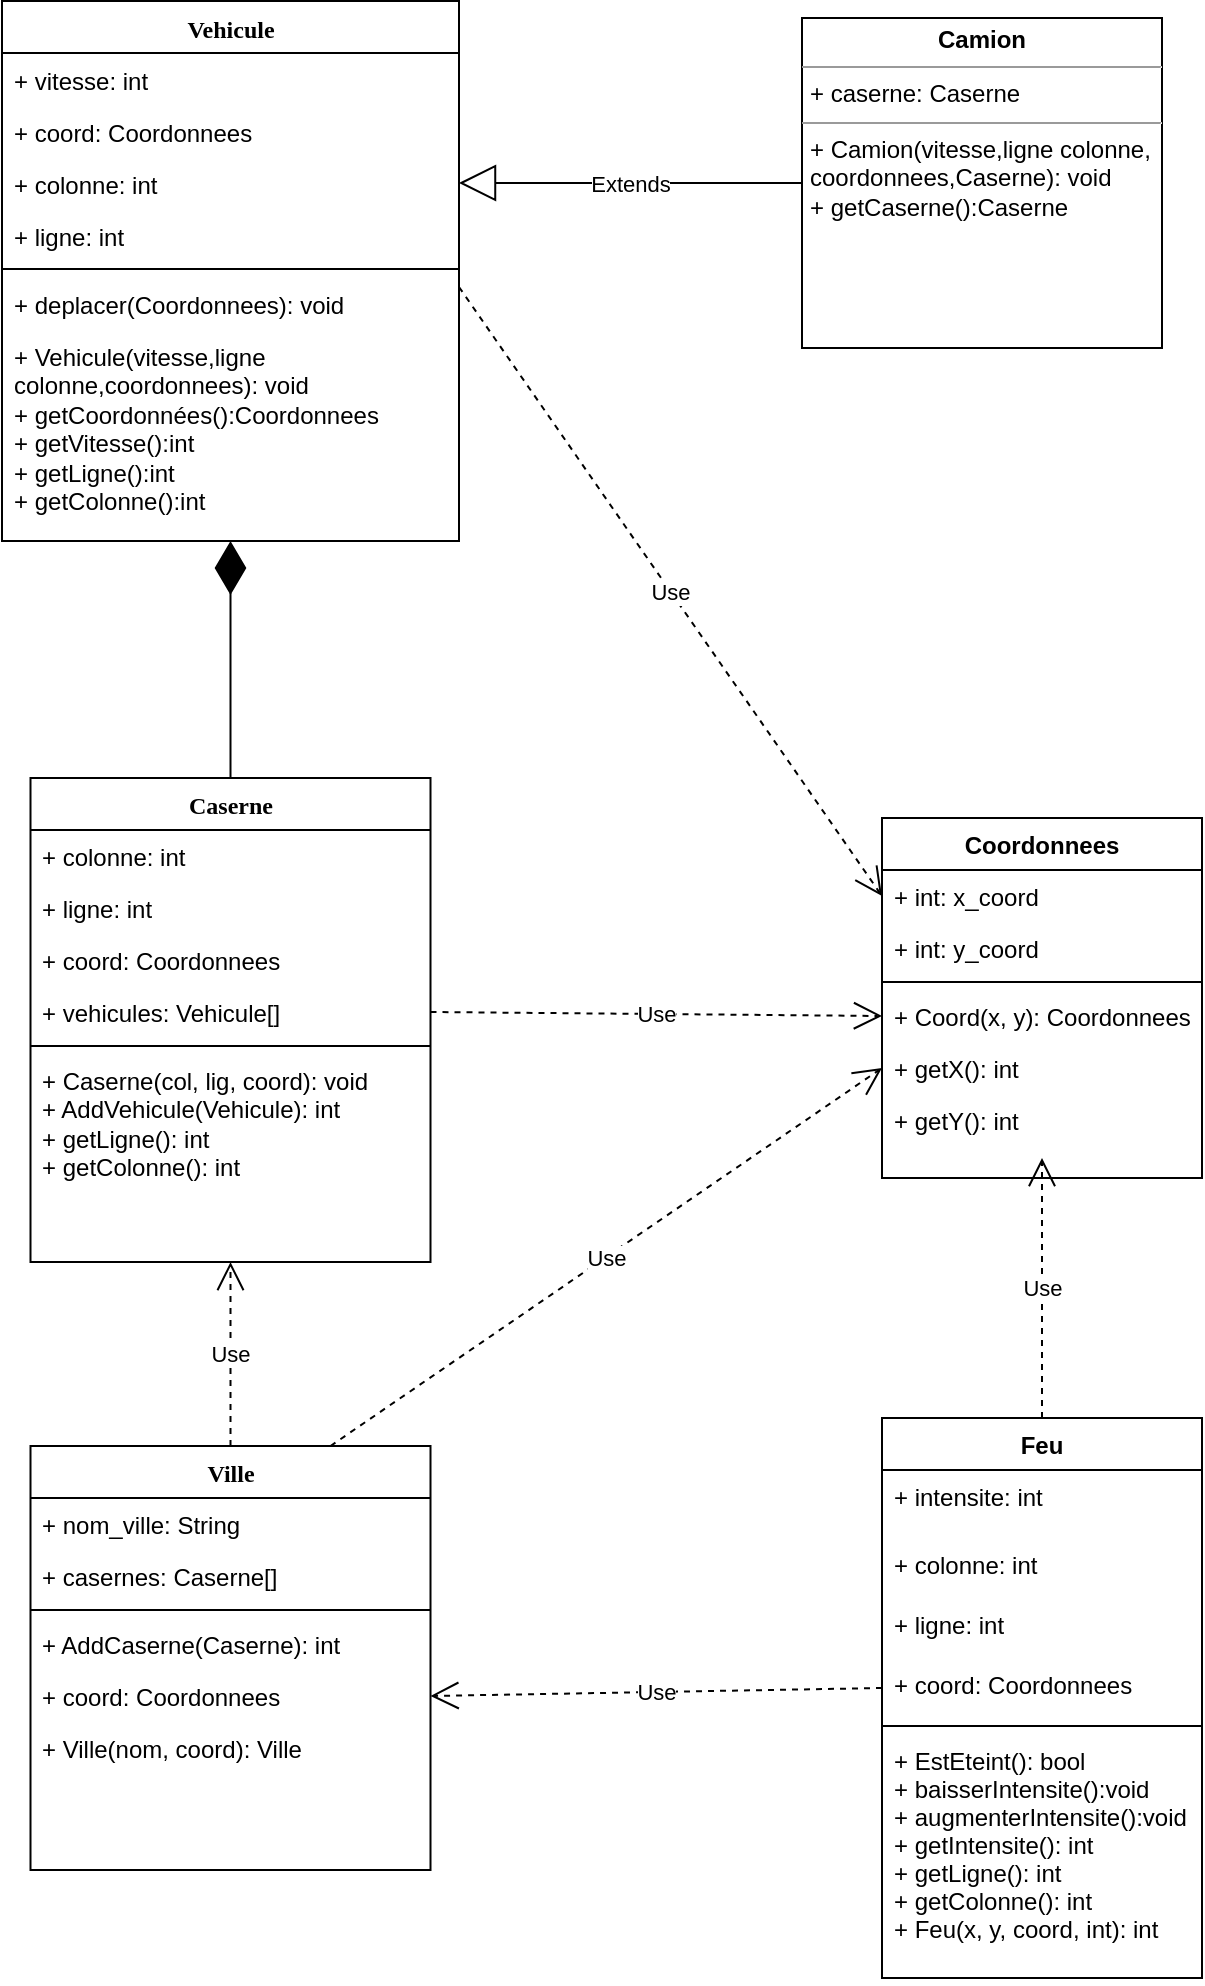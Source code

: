 <mxfile version="12.4.3" type="device" pages="1"><diagram name="Page-1" id="9f46799a-70d6-7492-0946-bef42562c5a5"><mxGraphModel dx="868" dy="1307" grid="1" gridSize="10" guides="1" tooltips="1" connect="1" arrows="1" fold="1" page="1" pageScale="1" pageWidth="1100" pageHeight="850" background="#ffffff" math="0" shadow="0"><root><mxCell id="0"/><mxCell id="1" parent="0"/><mxCell id="78961159f06e98e8-17" value="Caserne" style="swimlane;html=1;fontStyle=1;align=center;verticalAlign=top;childLayout=stackLayout;horizontal=1;startSize=26;horizontalStack=0;resizeParent=1;resizeLast=0;collapsible=1;marginBottom=0;swimlaneFillColor=#ffffff;rounded=0;shadow=0;comic=0;labelBackgroundColor=none;strokeWidth=1;fillColor=none;fontFamily=Verdana;fontSize=12" parent="1" vertex="1"><mxGeometry x="234.25" y="-450" width="200" height="242" as="geometry"/></mxCell><mxCell id="78961159f06e98e8-23" value="+ colonne: int" style="text;html=1;strokeColor=none;fillColor=none;align=left;verticalAlign=top;spacingLeft=4;spacingRight=4;whiteSpace=wrap;overflow=hidden;rotatable=0;points=[[0,0.5],[1,0.5]];portConstraint=eastwest;" parent="78961159f06e98e8-17" vertex="1"><mxGeometry y="26" width="200" height="26" as="geometry"/></mxCell><mxCell id="78961159f06e98e8-25" value="+ ligne: int" style="text;html=1;strokeColor=none;fillColor=none;align=left;verticalAlign=top;spacingLeft=4;spacingRight=4;whiteSpace=wrap;overflow=hidden;rotatable=0;points=[[0,0.5],[1,0.5]];portConstraint=eastwest;" parent="78961159f06e98e8-17" vertex="1"><mxGeometry y="52" width="200" height="26" as="geometry"/></mxCell><mxCell id="78961159f06e98e8-26" value="+ coord: Coordonnees" style="text;html=1;strokeColor=none;fillColor=none;align=left;verticalAlign=top;spacingLeft=4;spacingRight=4;whiteSpace=wrap;overflow=hidden;rotatable=0;points=[[0,0.5],[1,0.5]];portConstraint=eastwest;" parent="78961159f06e98e8-17" vertex="1"><mxGeometry y="78" width="200" height="26" as="geometry"/></mxCell><mxCell id="HT7YnywdIxl9OsIt7Vvr-9" value="+ vehicules: Vehicule[]" style="text;html=1;strokeColor=none;fillColor=none;align=left;verticalAlign=top;spacingLeft=4;spacingRight=4;whiteSpace=wrap;overflow=hidden;rotatable=0;points=[[0,0.5],[1,0.5]];portConstraint=eastwest;" parent="78961159f06e98e8-17" vertex="1"><mxGeometry y="104" width="200" height="26" as="geometry"/></mxCell><mxCell id="78961159f06e98e8-19" value="" style="line;html=1;strokeWidth=1;fillColor=none;align=left;verticalAlign=middle;spacingTop=-1;spacingLeft=3;spacingRight=3;rotatable=0;labelPosition=right;points=[];portConstraint=eastwest;" parent="78961159f06e98e8-17" vertex="1"><mxGeometry y="130" width="200" height="8" as="geometry"/></mxCell><mxCell id="78961159f06e98e8-20" value="&lt;div&gt;+ Caserne(col, lig, coord): void&lt;/div&gt;&lt;div&gt;+ AddVehicule(Vehicule): int&lt;/div&gt;&lt;div&gt;+ getLigne(): int&lt;/div&gt;&lt;div&gt;+ getColonne(): int&lt;br&gt;&lt;/div&gt;" style="text;html=1;strokeColor=none;fillColor=none;align=left;verticalAlign=top;spacingLeft=4;spacingRight=4;whiteSpace=wrap;overflow=hidden;rotatable=0;points=[[0,0.5],[1,0.5]];portConstraint=eastwest;" parent="78961159f06e98e8-17" vertex="1"><mxGeometry y="138" width="200" height="102" as="geometry"/></mxCell><mxCell id="78961159f06e98e8-30" value="Vehicule" style="swimlane;html=1;fontStyle=1;align=center;verticalAlign=top;childLayout=stackLayout;horizontal=1;startSize=26;horizontalStack=0;resizeParent=1;resizeLast=0;collapsible=1;marginBottom=0;swimlaneFillColor=#ffffff;rounded=0;shadow=0;comic=0;labelBackgroundColor=none;strokeWidth=1;fillColor=none;fontFamily=Verdana;fontSize=12" parent="1" vertex="1"><mxGeometry x="220" y="-838.5" width="228.5" height="270" as="geometry"/></mxCell><mxCell id="78961159f06e98e8-32" value="+ vitesse: int" style="text;html=1;strokeColor=none;fillColor=none;align=left;verticalAlign=top;spacingLeft=4;spacingRight=4;whiteSpace=wrap;overflow=hidden;rotatable=0;points=[[0,0.5],[1,0.5]];portConstraint=eastwest;" parent="78961159f06e98e8-30" vertex="1"><mxGeometry y="26" width="228.5" height="26" as="geometry"/></mxCell><mxCell id="78961159f06e98e8-33" value="+ coord: Coordonnees" style="text;html=1;strokeColor=none;fillColor=none;align=left;verticalAlign=top;spacingLeft=4;spacingRight=4;whiteSpace=wrap;overflow=hidden;rotatable=0;points=[[0,0.5],[1,0.5]];portConstraint=eastwest;" parent="78961159f06e98e8-30" vertex="1"><mxGeometry y="52" width="228.5" height="26" as="geometry"/></mxCell><mxCell id="jZ0c2ZTz9zIEuqEa1qDP-1" value="+ colonne: int" style="text;html=1;strokeColor=none;fillColor=none;align=left;verticalAlign=top;spacingLeft=4;spacingRight=4;whiteSpace=wrap;overflow=hidden;rotatable=0;points=[[0,0.5],[1,0.5]];portConstraint=eastwest;" parent="78961159f06e98e8-30" vertex="1"><mxGeometry y="78" width="228.5" height="26" as="geometry"/></mxCell><mxCell id="NHjqJg6ppfPsc0TxjJZ--2" value="+ ligne: int" style="text;html=1;strokeColor=none;fillColor=none;align=left;verticalAlign=top;spacingLeft=4;spacingRight=4;whiteSpace=wrap;overflow=hidden;rotatable=0;points=[[0,0.5],[1,0.5]];portConstraint=eastwest;" vertex="1" parent="78961159f06e98e8-30"><mxGeometry y="104" width="228.5" height="26" as="geometry"/></mxCell><mxCell id="78961159f06e98e8-38" value="" style="line;html=1;strokeWidth=1;fillColor=none;align=left;verticalAlign=middle;spacingTop=-1;spacingLeft=3;spacingRight=3;rotatable=0;labelPosition=right;points=[];portConstraint=eastwest;" parent="78961159f06e98e8-30" vertex="1"><mxGeometry y="130" width="228.5" height="8" as="geometry"/></mxCell><mxCell id="78961159f06e98e8-39" value="+ deplacer(Coordonnees): void" style="text;html=1;strokeColor=none;fillColor=none;align=left;verticalAlign=top;spacingLeft=4;spacingRight=4;whiteSpace=wrap;overflow=hidden;rotatable=0;points=[[0,0.5],[1,0.5]];portConstraint=eastwest;" parent="78961159f06e98e8-30" vertex="1"><mxGeometry y="138" width="228.5" height="26" as="geometry"/></mxCell><mxCell id="oDiRZT6hLIiaNtrzYCbH-21" value="&lt;div&gt;+ Vehicule(vitesse,ligne colonne,coordonnees): void&lt;/div&gt;&lt;div&gt;+ getCoordonnées():Coordonnees&lt;/div&gt;&lt;div&gt;+ getVitesse():int&lt;/div&gt;&lt;div&gt;+ getLigne():int&lt;/div&gt;&lt;div&gt;+ getColonne():int&lt;/div&gt;" style="text;html=1;strokeColor=none;fillColor=none;align=left;verticalAlign=top;spacingLeft=4;spacingRight=4;whiteSpace=wrap;overflow=hidden;rotatable=0;points=[[0,0.5],[1,0.5]];portConstraint=eastwest;" parent="78961159f06e98e8-30" vertex="1"><mxGeometry y="164" width="228.5" height="106" as="geometry"/></mxCell><mxCell id="78961159f06e98e8-69" value="Ville" style="swimlane;html=1;fontStyle=1;align=center;verticalAlign=top;childLayout=stackLayout;horizontal=1;startSize=26;horizontalStack=0;resizeParent=1;resizeLast=0;collapsible=1;marginBottom=0;swimlaneFillColor=#ffffff;rounded=0;shadow=0;comic=0;labelBackgroundColor=none;strokeWidth=1;fillColor=none;fontFamily=Verdana;fontSize=12" parent="1" vertex="1"><mxGeometry x="234.25" y="-116" width="200" height="212" as="geometry"/></mxCell><mxCell id="78961159f06e98e8-71" value="+ nom_ville: String" style="text;html=1;strokeColor=none;fillColor=none;align=left;verticalAlign=top;spacingLeft=4;spacingRight=4;whiteSpace=wrap;overflow=hidden;rotatable=0;points=[[0,0.5],[1,0.5]];portConstraint=eastwest;" parent="78961159f06e98e8-69" vertex="1"><mxGeometry y="26" width="200" height="26" as="geometry"/></mxCell><mxCell id="78961159f06e98e8-72" value="+ casernes: Caserne[]" style="text;html=1;strokeColor=none;fillColor=none;align=left;verticalAlign=top;spacingLeft=4;spacingRight=4;whiteSpace=wrap;overflow=hidden;rotatable=0;points=[[0,0.5],[1,0.5]];portConstraint=eastwest;" parent="78961159f06e98e8-69" vertex="1"><mxGeometry y="52" width="200" height="26" as="geometry"/></mxCell><mxCell id="78961159f06e98e8-77" value="" style="line;html=1;strokeWidth=1;fillColor=none;align=left;verticalAlign=middle;spacingTop=-1;spacingLeft=3;spacingRight=3;rotatable=0;labelPosition=right;points=[];portConstraint=eastwest;" parent="78961159f06e98e8-69" vertex="1"><mxGeometry y="78" width="200" height="8" as="geometry"/></mxCell><mxCell id="78961159f06e98e8-78" value="+ AddCaserne(Caserne): int" style="text;html=1;strokeColor=none;fillColor=none;align=left;verticalAlign=top;spacingLeft=4;spacingRight=4;whiteSpace=wrap;overflow=hidden;rotatable=0;points=[[0,0.5],[1,0.5]];portConstraint=eastwest;" parent="78961159f06e98e8-69" vertex="1"><mxGeometry y="86" width="200" height="26" as="geometry"/></mxCell><mxCell id="78961159f06e98e8-74" value="+ coord: Coordonnees" style="text;html=1;strokeColor=none;fillColor=none;align=left;verticalAlign=top;spacingLeft=4;spacingRight=4;whiteSpace=wrap;overflow=hidden;rotatable=0;points=[[0,0.5],[1,0.5]];portConstraint=eastwest;" parent="78961159f06e98e8-69" vertex="1"><mxGeometry y="112" width="200" height="26" as="geometry"/></mxCell><mxCell id="78961159f06e98e8-79" value="+ Ville(nom, coord): Ville" style="text;html=1;strokeColor=none;fillColor=none;align=left;verticalAlign=top;spacingLeft=4;spacingRight=4;whiteSpace=wrap;overflow=hidden;rotatable=0;points=[[0,0.5],[1,0.5]];portConstraint=eastwest;" parent="78961159f06e98e8-69" vertex="1"><mxGeometry y="138" width="200" height="26" as="geometry"/></mxCell><mxCell id="HT7YnywdIxl9OsIt7Vvr-1" value="Feu" style="swimlane;fontStyle=1;align=center;verticalAlign=top;childLayout=stackLayout;horizontal=1;startSize=26;horizontalStack=0;resizeParent=1;resizeParentMax=0;resizeLast=0;collapsible=1;marginBottom=0;" parent="1" vertex="1"><mxGeometry x="660" y="-130" width="160" height="280" as="geometry"/></mxCell><mxCell id="HT7YnywdIxl9OsIt7Vvr-2" value="+ intensite: int&#xA;" style="text;strokeColor=none;fillColor=none;align=left;verticalAlign=top;spacingLeft=4;spacingRight=4;overflow=hidden;rotatable=0;points=[[0,0.5],[1,0.5]];portConstraint=eastwest;" parent="HT7YnywdIxl9OsIt7Vvr-1" vertex="1"><mxGeometry y="26" width="160" height="34" as="geometry"/></mxCell><mxCell id="HT7YnywdIxl9OsIt7Vvr-7" value="+ colonne: int&#xA;" style="text;strokeColor=none;fillColor=none;align=left;verticalAlign=top;spacingLeft=4;spacingRight=4;overflow=hidden;rotatable=0;points=[[0,0.5],[1,0.5]];portConstraint=eastwest;" parent="HT7YnywdIxl9OsIt7Vvr-1" vertex="1"><mxGeometry y="60" width="160" height="30" as="geometry"/></mxCell><mxCell id="HT7YnywdIxl9OsIt7Vvr-8" value="+ ligne: int&#xA;&#xA;" style="text;strokeColor=none;fillColor=none;align=left;verticalAlign=top;spacingLeft=4;spacingRight=4;overflow=hidden;rotatable=0;points=[[0,0.5],[1,0.5]];portConstraint=eastwest;" parent="HT7YnywdIxl9OsIt7Vvr-1" vertex="1"><mxGeometry y="90" width="160" height="30" as="geometry"/></mxCell><mxCell id="HT7YnywdIxl9OsIt7Vvr-5" value="+ coord: Coordonnees&#xA;" style="text;strokeColor=none;fillColor=none;align=left;verticalAlign=top;spacingLeft=4;spacingRight=4;overflow=hidden;rotatable=0;points=[[0,0.5],[1,0.5]];portConstraint=eastwest;" parent="HT7YnywdIxl9OsIt7Vvr-1" vertex="1"><mxGeometry y="120" width="160" height="30" as="geometry"/></mxCell><mxCell id="HT7YnywdIxl9OsIt7Vvr-3" value="" style="line;strokeWidth=1;fillColor=none;align=left;verticalAlign=middle;spacingTop=-1;spacingLeft=3;spacingRight=3;rotatable=0;labelPosition=right;points=[];portConstraint=eastwest;" parent="HT7YnywdIxl9OsIt7Vvr-1" vertex="1"><mxGeometry y="150" width="160" height="8" as="geometry"/></mxCell><mxCell id="HT7YnywdIxl9OsIt7Vvr-4" value="+ EstEteint(): bool&#xA;+ baisserIntensite():void&#xA;+ augmenterIntensite():void&#xA;+ getIntensite(): int&#xA;+ getLigne(): int&#xA;+ getColonne(): int&#xA;+ Feu(x, y, coord, int): int" style="text;strokeColor=none;fillColor=none;align=left;verticalAlign=top;spacingLeft=4;spacingRight=4;overflow=hidden;rotatable=0;points=[[0,0.5],[1,0.5]];portConstraint=eastwest;" parent="HT7YnywdIxl9OsIt7Vvr-1" vertex="1"><mxGeometry y="158" width="160" height="122" as="geometry"/></mxCell><mxCell id="oDiRZT6hLIiaNtrzYCbH-1" value="Extends" style="endArrow=block;endSize=16;endFill=0;html=1;entryX=1;entryY=0.5;entryDx=0;entryDy=0;exitX=0;exitY=0.5;exitDx=0;exitDy=0;" parent="1" source="MmlDwho0-D-DdhWqETOV-1" target="jZ0c2ZTz9zIEuqEa1qDP-1" edge="1"><mxGeometry width="160" relative="1" as="geometry"><mxPoint x="660" y="-682.0" as="sourcePoint"/><mxPoint x="858.5" y="-428.5" as="targetPoint"/></mxGeometry></mxCell><mxCell id="oDiRZT6hLIiaNtrzYCbH-2" value="" style="endArrow=diamondThin;endFill=1;endSize=24;html=1;exitX=0.5;exitY=0;exitDx=0;exitDy=0;entryX=0.5;entryY=1;entryDx=0;entryDy=0;" parent="1" source="78961159f06e98e8-17" target="78961159f06e98e8-30" edge="1"><mxGeometry width="160" relative="1" as="geometry"><mxPoint x="458.5" y="-370.5" as="sourcePoint"/><mxPoint x="448.5" y="-648.5" as="targetPoint"/></mxGeometry></mxCell><mxCell id="oDiRZT6hLIiaNtrzYCbH-3" value="Use" style="endArrow=open;endSize=12;dashed=1;html=1;exitX=0.5;exitY=0;exitDx=0;exitDy=0;entryX=0.5;entryY=1;entryDx=0;entryDy=0;" parent="1" source="78961159f06e98e8-69" target="78961159f06e98e8-17" edge="1"><mxGeometry width="160" relative="1" as="geometry"><mxPoint x="298.5" y="89.5" as="sourcePoint"/><mxPoint x="358.5" y="-288.5" as="targetPoint"/></mxGeometry></mxCell><mxCell id="oDiRZT6hLIiaNtrzYCbH-4" value="Use" style="endArrow=open;endSize=12;dashed=1;html=1;exitX=0;exitY=0.5;exitDx=0;exitDy=0;entryX=1;entryY=0.5;entryDx=0;entryDy=0;" parent="1" source="HT7YnywdIxl9OsIt7Vvr-5" target="78961159f06e98e8-74" edge="1"><mxGeometry width="160" relative="1" as="geometry"><mxPoint x="298.5" y="89.5" as="sourcePoint"/><mxPoint x="458.5" y="-117.5" as="targetPoint"/></mxGeometry></mxCell><mxCell id="oDiRZT6hLIiaNtrzYCbH-5" value="Coordonnees" style="swimlane;fontStyle=1;align=center;verticalAlign=top;childLayout=stackLayout;horizontal=1;startSize=26;horizontalStack=0;resizeParent=1;resizeParentMax=0;resizeLast=0;collapsible=1;marginBottom=0;" parent="1" vertex="1"><mxGeometry x="660" y="-430" width="160" height="180" as="geometry"/></mxCell><mxCell id="oDiRZT6hLIiaNtrzYCbH-6" value="+ int: x_coord&#xA;" style="text;strokeColor=none;fillColor=none;align=left;verticalAlign=top;spacingLeft=4;spacingRight=4;overflow=hidden;rotatable=0;points=[[0,0.5],[1,0.5]];portConstraint=eastwest;" parent="oDiRZT6hLIiaNtrzYCbH-5" vertex="1"><mxGeometry y="26" width="160" height="26" as="geometry"/></mxCell><mxCell id="oDiRZT6hLIiaNtrzYCbH-9" value="+ int: y_coord&#xA;" style="text;strokeColor=none;fillColor=none;align=left;verticalAlign=top;spacingLeft=4;spacingRight=4;overflow=hidden;rotatable=0;points=[[0,0.5],[1,0.5]];portConstraint=eastwest;" parent="oDiRZT6hLIiaNtrzYCbH-5" vertex="1"><mxGeometry y="52" width="160" height="26" as="geometry"/></mxCell><mxCell id="oDiRZT6hLIiaNtrzYCbH-7" value="" style="line;strokeWidth=1;fillColor=none;align=left;verticalAlign=middle;spacingTop=-1;spacingLeft=3;spacingRight=3;rotatable=0;labelPosition=right;points=[];portConstraint=eastwest;" parent="oDiRZT6hLIiaNtrzYCbH-5" vertex="1"><mxGeometry y="78" width="160" height="8" as="geometry"/></mxCell><mxCell id="oDiRZT6hLIiaNtrzYCbH-8" value="+ Coord(x, y): Coordonnees" style="text;strokeColor=none;fillColor=none;align=left;verticalAlign=top;spacingLeft=4;spacingRight=4;overflow=hidden;rotatable=0;points=[[0,0.5],[1,0.5]];portConstraint=eastwest;" parent="oDiRZT6hLIiaNtrzYCbH-5" vertex="1"><mxGeometry y="86" width="160" height="26" as="geometry"/></mxCell><mxCell id="oDiRZT6hLIiaNtrzYCbH-15" value="+ getX(): int" style="text;strokeColor=none;fillColor=none;align=left;verticalAlign=top;spacingLeft=4;spacingRight=4;overflow=hidden;rotatable=0;points=[[0,0.5],[1,0.5]];portConstraint=eastwest;" parent="oDiRZT6hLIiaNtrzYCbH-5" vertex="1"><mxGeometry y="112" width="160" height="26" as="geometry"/></mxCell><mxCell id="oDiRZT6hLIiaNtrzYCbH-16" value="+ getY(): int" style="text;strokeColor=none;fillColor=none;align=left;verticalAlign=top;spacingLeft=4;spacingRight=4;overflow=hidden;rotatable=0;points=[[0,0.5],[1,0.5]];portConstraint=eastwest;" parent="oDiRZT6hLIiaNtrzYCbH-5" vertex="1"><mxGeometry y="138" width="160" height="42" as="geometry"/></mxCell><mxCell id="jZ0c2ZTz9zIEuqEa1qDP-4" value="Use" style="endArrow=open;endSize=12;dashed=1;html=1;exitX=1;exitY=0.5;exitDx=0;exitDy=0;entryX=0;entryY=0.5;entryDx=0;entryDy=0;" parent="1" source="HT7YnywdIxl9OsIt7Vvr-9" target="oDiRZT6hLIiaNtrzYCbH-8" edge="1"><mxGeometry width="160" relative="1" as="geometry"><mxPoint x="278.5" y="-588.5" as="sourcePoint"/><mxPoint x="378.5" y="-618.5" as="targetPoint"/></mxGeometry></mxCell><mxCell id="jZ0c2ZTz9zIEuqEa1qDP-6" value="Use" style="endArrow=open;endSize=12;dashed=1;html=1;exitX=0.5;exitY=0;exitDx=0;exitDy=0;entryX=0.5;entryY=0.762;entryDx=0;entryDy=0;entryPerimeter=0;" parent="1" source="HT7YnywdIxl9OsIt7Vvr-1" target="oDiRZT6hLIiaNtrzYCbH-16" edge="1"><mxGeometry width="160" relative="1" as="geometry"><mxPoint x="758.5" y="-266.5" as="sourcePoint"/><mxPoint x="578.5" y="-268.5" as="targetPoint"/></mxGeometry></mxCell><mxCell id="jZ0c2ZTz9zIEuqEa1qDP-7" value="Use" style="endArrow=open;endSize=12;dashed=1;html=1;exitX=0.75;exitY=0;exitDx=0;exitDy=0;entryX=0;entryY=0.5;entryDx=0;entryDy=0;" parent="1" source="78961159f06e98e8-69" target="oDiRZT6hLIiaNtrzYCbH-15" edge="1"><mxGeometry width="160" relative="1" as="geometry"><mxPoint x="628.5" y="-286.5" as="sourcePoint"/><mxPoint x="448.5" y="-288.5" as="targetPoint"/></mxGeometry></mxCell><mxCell id="jZ0c2ZTz9zIEuqEa1qDP-8" value="Use" style="endArrow=open;endSize=12;dashed=1;html=1;exitX=1;exitY=0.5;exitDx=0;exitDy=0;entryX=0;entryY=0.5;entryDx=0;entryDy=0;" parent="1" target="oDiRZT6hLIiaNtrzYCbH-6" edge="1"><mxGeometry width="160" relative="1" as="geometry"><mxPoint x="448.5" y="-695.5" as="sourcePoint"/><mxPoint x="688.5" y="-419.5" as="targetPoint"/></mxGeometry></mxCell><mxCell id="MmlDwho0-D-DdhWqETOV-1" value="&lt;p style=&quot;margin: 0px ; margin-top: 4px ; text-align: center&quot;&gt;&lt;b&gt;Camion&lt;/b&gt;&lt;/p&gt;&lt;hr size=&quot;1&quot;&gt;&lt;p style=&quot;margin: 0px ; margin-left: 4px&quot;&gt;+ caserne: Caserne&lt;br&gt;&lt;/p&gt;&lt;hr size=&quot;1&quot;&gt;&lt;p style=&quot;margin: 0px ; margin-left: 4px&quot;&gt;+ Camion(vitesse,ligne colonne,&lt;/p&gt;&lt;p style=&quot;margin: 0px ; margin-left: 4px&quot;&gt;coordonnees,Caserne): void&lt;/p&gt;&lt;p style=&quot;margin: 0px ; margin-left: 4px&quot;&gt;+ getCaserne():Caserne&lt;/p&gt;" style="verticalAlign=top;align=left;overflow=fill;fontSize=12;fontFamily=Helvetica;html=1;" parent="1" vertex="1"><mxGeometry x="620" y="-830" width="180" height="165" as="geometry"/></mxCell></root></mxGraphModel></diagram></mxfile>